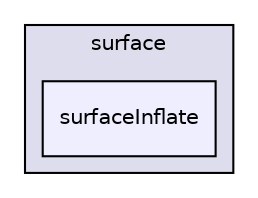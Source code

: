 digraph "applications/utilities/surface/surfaceInflate" {
  bgcolor=transparent;
  compound=true
  node [ fontsize="10", fontname="Helvetica"];
  edge [ labelfontsize="10", labelfontname="Helvetica"];
  subgraph clusterdir_f17de662d5fa06afbf0442aecb6ca0a0 {
    graph [ bgcolor="#ddddee", pencolor="black", label="surface" fontname="Helvetica", fontsize="10", URL="dir_f17de662d5fa06afbf0442aecb6ca0a0.html"]
  dir_6d3d887f876d9d36706f0804ded6fff1 [shape=box, label="surfaceInflate", style="filled", fillcolor="#eeeeff", pencolor="black", URL="dir_6d3d887f876d9d36706f0804ded6fff1.html"];
  }
}
